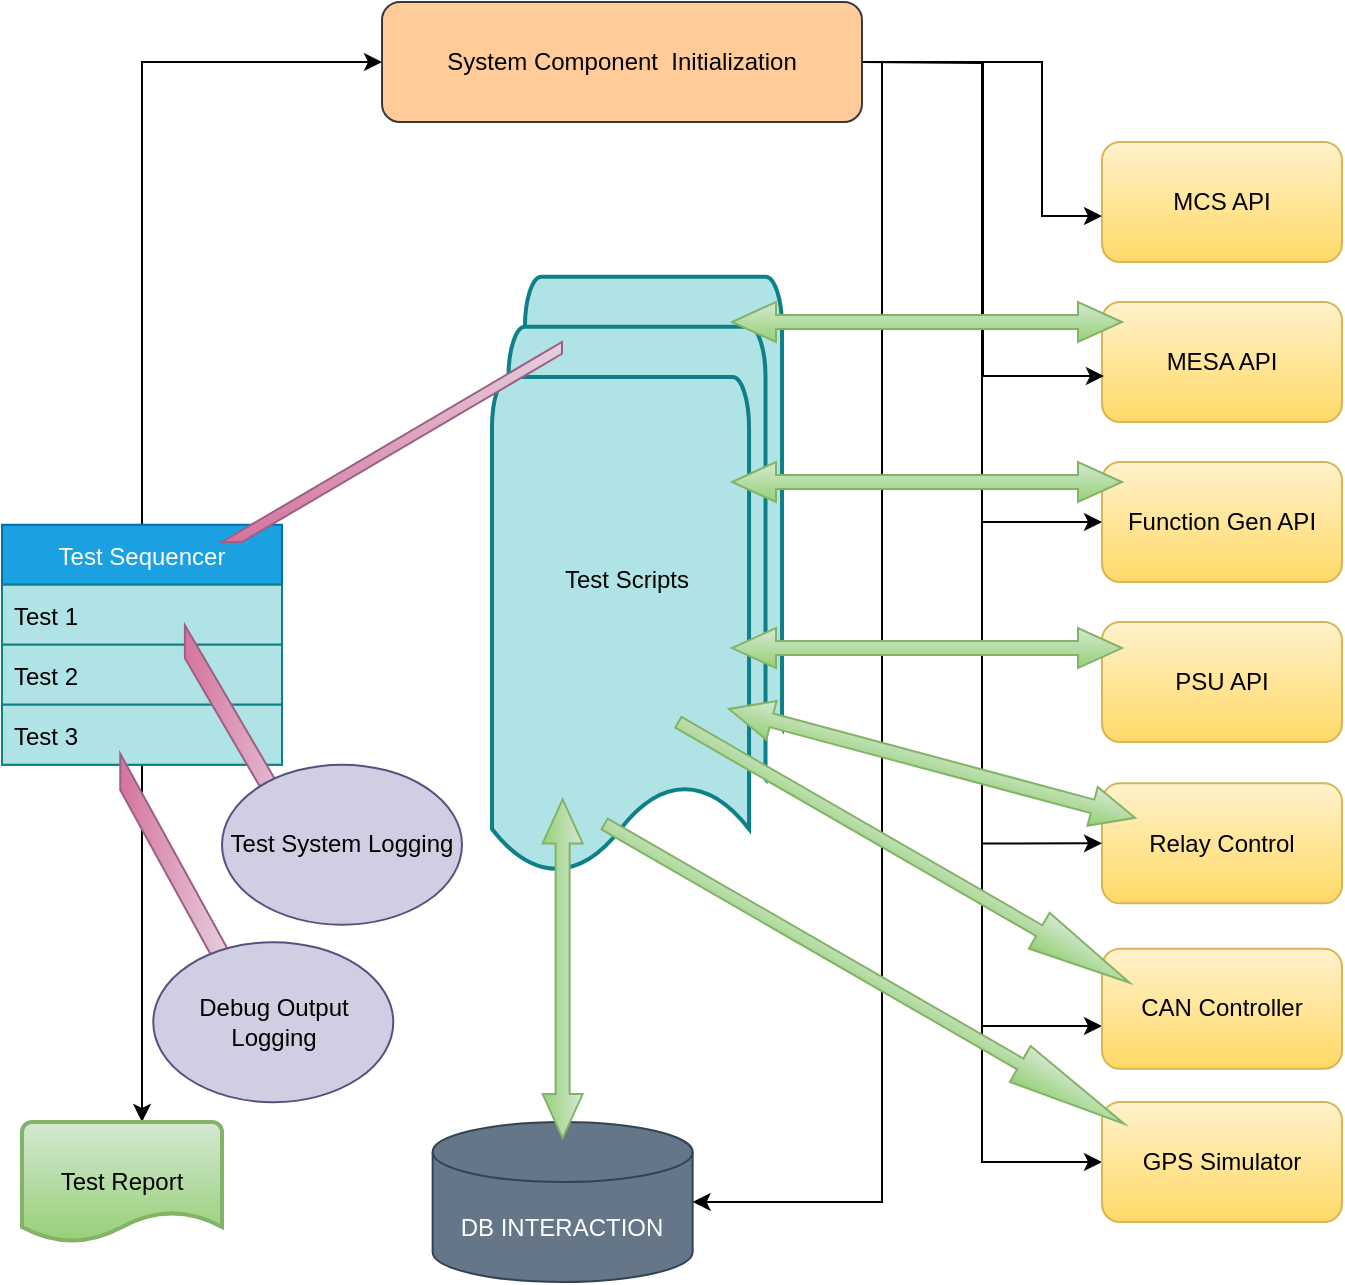 <mxfile version="15.4.1" type="github">
  <diagram id="gMrDqSuDuvuPc_SX7rfT" name="Page-1">
    <mxGraphModel dx="782" dy="681" grid="1" gridSize="10" guides="1" tooltips="1" connect="1" arrows="1" fold="1" page="1" pageScale="1" pageWidth="850" pageHeight="1100" math="0" shadow="0">
      <root>
        <mxCell id="0" />
        <mxCell id="1" parent="0" />
        <mxCell id="lmd7fpeS80V2Vtp8o7P9-2" value="DB INTERACTION" style="shape=cylinder3;whiteSpace=wrap;html=1;boundedLbl=1;backgroundOutline=1;size=15;fillColor=#647687;strokeColor=#314354;fontColor=#ffffff;" vertex="1" parent="1">
          <mxGeometry x="225.32" y="570" width="130" height="80" as="geometry" />
        </mxCell>
        <mxCell id="lmd7fpeS80V2Vtp8o7P9-4" value="MCS API" style="rounded=1;whiteSpace=wrap;html=1;fillColor=#fff2cc;strokeColor=#d6b656;gradientColor=#ffd966;" vertex="1" parent="1">
          <mxGeometry x="560" y="80" width="120" height="60" as="geometry" />
        </mxCell>
        <mxCell id="lmd7fpeS80V2Vtp8o7P9-5" value="MESA API" style="rounded=1;whiteSpace=wrap;html=1;fillColor=#fff2cc;strokeColor=#d6b656;gradientColor=#ffd966;" vertex="1" parent="1">
          <mxGeometry x="560" y="160" width="120" height="60" as="geometry" />
        </mxCell>
        <mxCell id="lmd7fpeS80V2Vtp8o7P9-6" value="Function Gen API" style="rounded=1;whiteSpace=wrap;html=1;fillColor=#fff2cc;strokeColor=#d6b656;gradientColor=#ffd966;" vertex="1" parent="1">
          <mxGeometry x="560" y="240" width="120" height="60" as="geometry" />
        </mxCell>
        <mxCell id="lmd7fpeS80V2Vtp8o7P9-7" value="PSU API" style="rounded=1;whiteSpace=wrap;html=1;fillColor=#fff2cc;strokeColor=#d6b656;gradientColor=#ffd966;" vertex="1" parent="1">
          <mxGeometry x="560" y="320" width="120" height="60" as="geometry" />
        </mxCell>
        <mxCell id="lmd7fpeS80V2Vtp8o7P9-42" style="edgeStyle=orthogonalEdgeStyle;rounded=0;orthogonalLoop=1;jettySize=auto;html=1;entryX=0;entryY=0.5;entryDx=0;entryDy=0;exitX=0.5;exitY=0;exitDx=0;exitDy=0;" edge="1" parent="1" source="lmd7fpeS80V2Vtp8o7P9-9" target="lmd7fpeS80V2Vtp8o7P9-34">
          <mxGeometry relative="1" as="geometry" />
        </mxCell>
        <mxCell id="lmd7fpeS80V2Vtp8o7P9-68" style="edgeStyle=orthogonalEdgeStyle;rounded=0;orthogonalLoop=1;jettySize=auto;html=1;entryX=0.6;entryY=0;entryDx=0;entryDy=0;entryPerimeter=0;" edge="1" parent="1" source="lmd7fpeS80V2Vtp8o7P9-9" target="lmd7fpeS80V2Vtp8o7P9-67">
          <mxGeometry relative="1" as="geometry" />
        </mxCell>
        <mxCell id="lmd7fpeS80V2Vtp8o7P9-9" value="Test Sequencer" style="swimlane;fontStyle=0;childLayout=stackLayout;horizontal=1;startSize=30;horizontalStack=0;resizeParent=1;resizeParentMax=0;resizeLast=0;collapsible=1;marginBottom=0;fillColor=#1ba1e2;strokeColor=#006EAF;fontColor=#ffffff;" vertex="1" parent="1">
          <mxGeometry x="10" y="271.36" width="140" height="120" as="geometry" />
        </mxCell>
        <mxCell id="lmd7fpeS80V2Vtp8o7P9-10" value="Test 1" style="text;strokeColor=#0e8088;fillColor=#b0e3e6;align=left;verticalAlign=middle;spacingLeft=4;spacingRight=4;overflow=hidden;points=[[0,0.5],[1,0.5]];portConstraint=eastwest;rotatable=0;" vertex="1" parent="lmd7fpeS80V2Vtp8o7P9-9">
          <mxGeometry y="30" width="140" height="30" as="geometry" />
        </mxCell>
        <mxCell id="lmd7fpeS80V2Vtp8o7P9-11" value="Test 2" style="text;strokeColor=#0e8088;fillColor=#b0e3e6;align=left;verticalAlign=middle;spacingLeft=4;spacingRight=4;overflow=hidden;points=[[0,0.5],[1,0.5]];portConstraint=eastwest;rotatable=0;" vertex="1" parent="lmd7fpeS80V2Vtp8o7P9-9">
          <mxGeometry y="60" width="140" height="30" as="geometry" />
        </mxCell>
        <mxCell id="lmd7fpeS80V2Vtp8o7P9-12" value="Test 3" style="text;strokeColor=#0e8088;fillColor=#b0e3e6;align=left;verticalAlign=middle;spacingLeft=4;spacingRight=4;overflow=hidden;points=[[0,0.5],[1,0.5]];portConstraint=eastwest;rotatable=0;" vertex="1" parent="lmd7fpeS80V2Vtp8o7P9-9">
          <mxGeometry y="90" width="140" height="30" as="geometry" />
        </mxCell>
        <mxCell id="lmd7fpeS80V2Vtp8o7P9-13" value="Test Scripts&amp;nbsp; &amp;nbsp;" style="strokeWidth=2;html=1;shape=mxgraph.flowchart.multi-document;whiteSpace=wrap;fillColor=#b0e3e6;strokeColor=#0e8088;" vertex="1" parent="1">
          <mxGeometry x="255" y="147.32" width="145" height="302.68" as="geometry" />
        </mxCell>
        <mxCell id="lmd7fpeS80V2Vtp8o7P9-15" value="" style="verticalLabelPosition=bottom;verticalAlign=top;html=1;shape=mxgraph.basic.diag_stripe;dx=10;gradientColor=#d5739d;fillColor=#e6d0de;strokeColor=#996185;" vertex="1" parent="1">
          <mxGeometry x="120" y="180" width="170" height="100" as="geometry" />
        </mxCell>
        <mxCell id="lmd7fpeS80V2Vtp8o7P9-28" value="" style="verticalLabelPosition=bottom;verticalAlign=top;html=1;shape=mxgraph.basic.diag_stripe;dx=10;rotation=90;gradientColor=#d5739d;fillColor=#e6d0de;strokeColor=#996185;" vertex="1" parent="1">
          <mxGeometry x="80" y="343.02" width="103.26" height="60.35" as="geometry" />
        </mxCell>
        <mxCell id="lmd7fpeS80V2Vtp8o7P9-30" value="Test System Logging" style="ellipse;whiteSpace=wrap;html=1;fillColor=#d0cee2;strokeColor=#56517e;" vertex="1" parent="1">
          <mxGeometry x="120" y="391.36" width="120" height="80" as="geometry" />
        </mxCell>
        <mxCell id="lmd7fpeS80V2Vtp8o7P9-31" value="Relay Control" style="rounded=1;whiteSpace=wrap;html=1;fillColor=#fff2cc;strokeColor=#d6b656;gradientColor=#ffd966;" vertex="1" parent="1">
          <mxGeometry x="560" y="400.68" width="120" height="60" as="geometry" />
        </mxCell>
        <mxCell id="lmd7fpeS80V2Vtp8o7P9-39" style="edgeStyle=orthogonalEdgeStyle;rounded=0;orthogonalLoop=1;jettySize=auto;html=1;" edge="1" parent="1" source="lmd7fpeS80V2Vtp8o7P9-34">
          <mxGeometry relative="1" as="geometry">
            <mxPoint x="560" y="117" as="targetPoint" />
            <Array as="points">
              <mxPoint x="530" y="40" />
              <mxPoint x="530" y="117" />
            </Array>
          </mxGeometry>
        </mxCell>
        <mxCell id="lmd7fpeS80V2Vtp8o7P9-43" style="edgeStyle=orthogonalEdgeStyle;rounded=0;orthogonalLoop=1;jettySize=auto;html=1;entryX=0.008;entryY=0.617;entryDx=0;entryDy=0;entryPerimeter=0;" edge="1" parent="1" target="lmd7fpeS80V2Vtp8o7P9-5">
          <mxGeometry relative="1" as="geometry">
            <mxPoint x="510" y="200" as="targetPoint" />
            <mxPoint x="440" y="40" as="sourcePoint" />
          </mxGeometry>
        </mxCell>
        <mxCell id="lmd7fpeS80V2Vtp8o7P9-44" style="edgeStyle=orthogonalEdgeStyle;rounded=0;orthogonalLoop=1;jettySize=auto;html=1;entryX=0;entryY=0.5;entryDx=0;entryDy=0;" edge="1" parent="1" source="lmd7fpeS80V2Vtp8o7P9-34" target="lmd7fpeS80V2Vtp8o7P9-6">
          <mxGeometry relative="1" as="geometry" />
        </mxCell>
        <mxCell id="lmd7fpeS80V2Vtp8o7P9-45" style="edgeStyle=orthogonalEdgeStyle;rounded=0;orthogonalLoop=1;jettySize=auto;html=1;entryX=0;entryY=0.5;entryDx=0;entryDy=0;" edge="1" parent="1" source="lmd7fpeS80V2Vtp8o7P9-34" target="lmd7fpeS80V2Vtp8o7P9-31">
          <mxGeometry relative="1" as="geometry" />
        </mxCell>
        <mxCell id="lmd7fpeS80V2Vtp8o7P9-78" style="edgeStyle=orthogonalEdgeStyle;rounded=0;orthogonalLoop=1;jettySize=auto;html=1;entryX=0;entryY=0.644;entryDx=0;entryDy=0;entryPerimeter=0;" edge="1" parent="1" source="lmd7fpeS80V2Vtp8o7P9-34" target="lmd7fpeS80V2Vtp8o7P9-69">
          <mxGeometry relative="1" as="geometry" />
        </mxCell>
        <mxCell id="lmd7fpeS80V2Vtp8o7P9-82" style="edgeStyle=orthogonalEdgeStyle;rounded=0;orthogonalLoop=1;jettySize=auto;html=1;entryX=0;entryY=0.5;entryDx=0;entryDy=0;" edge="1" parent="1" source="lmd7fpeS80V2Vtp8o7P9-34" target="lmd7fpeS80V2Vtp8o7P9-72">
          <mxGeometry relative="1" as="geometry" />
        </mxCell>
        <mxCell id="lmd7fpeS80V2Vtp8o7P9-83" style="edgeStyle=orthogonalEdgeStyle;rounded=0;orthogonalLoop=1;jettySize=auto;html=1;entryX=1;entryY=0.5;entryDx=0;entryDy=0;entryPerimeter=0;" edge="1" parent="1" source="lmd7fpeS80V2Vtp8o7P9-34" target="lmd7fpeS80V2Vtp8o7P9-2">
          <mxGeometry relative="1" as="geometry">
            <Array as="points">
              <mxPoint x="450" y="40" />
              <mxPoint x="450" y="610" />
            </Array>
          </mxGeometry>
        </mxCell>
        <mxCell id="lmd7fpeS80V2Vtp8o7P9-34" value="System Component&amp;nbsp; Initialization" style="rounded=1;whiteSpace=wrap;html=1;fillColor=#ffcc99;strokeColor=#36393d;" vertex="1" parent="1">
          <mxGeometry x="200" y="10" width="240" height="60" as="geometry" />
        </mxCell>
        <mxCell id="lmd7fpeS80V2Vtp8o7P9-47" value="" style="verticalLabelPosition=bottom;verticalAlign=top;html=1;shape=mxgraph.basic.diag_stripe;dx=10;rotation=90;gradientColor=#d5739d;fillColor=#e6d0de;strokeColor=#996185;" vertex="1" parent="1">
          <mxGeometry x="46.63" y="408.37" width="100" height="55" as="geometry" />
        </mxCell>
        <mxCell id="lmd7fpeS80V2Vtp8o7P9-48" value="Debug Output Logging" style="ellipse;whiteSpace=wrap;html=1;fillColor=#d0cee2;strokeColor=#56517e;" vertex="1" parent="1">
          <mxGeometry x="85.64" y="480.11" width="120" height="80" as="geometry" />
        </mxCell>
        <mxCell id="lmd7fpeS80V2Vtp8o7P9-53" value="" style="html=1;shadow=0;dashed=0;align=center;verticalAlign=middle;shape=mxgraph.arrows2.twoWayArrow;dy=0.65;dx=22;gradientColor=#97d077;fillColor=#d5e8d4;strokeColor=#82b366;" vertex="1" parent="1">
          <mxGeometry x="375" y="160" width="195" height="20" as="geometry" />
        </mxCell>
        <mxCell id="lmd7fpeS80V2Vtp8o7P9-56" value="" style="html=1;shadow=0;dashed=0;align=center;verticalAlign=middle;shape=mxgraph.arrows2.twoWayArrow;dy=0.65;dx=22;gradientColor=#97d077;fillColor=#d5e8d4;strokeColor=#82b366;" vertex="1" parent="1">
          <mxGeometry x="375" y="240" width="195" height="20" as="geometry" />
        </mxCell>
        <mxCell id="lmd7fpeS80V2Vtp8o7P9-57" value="" style="html=1;shadow=0;dashed=0;align=center;verticalAlign=middle;shape=mxgraph.arrows2.twoWayArrow;dy=0.65;dx=22;gradientColor=#97d077;fillColor=#d5e8d4;strokeColor=#82b366;" vertex="1" parent="1">
          <mxGeometry x="375" y="323.02" width="195" height="20" as="geometry" />
        </mxCell>
        <mxCell id="lmd7fpeS80V2Vtp8o7P9-58" value="" style="html=1;shadow=0;dashed=0;align=center;verticalAlign=middle;shape=mxgraph.arrows2.twoWayArrow;dy=0.65;dx=22;rotation=15;gradientColor=#97d077;fillColor=#d5e8d4;strokeColor=#82b366;" vertex="1" parent="1">
          <mxGeometry x="369.91" y="380.68" width="210.21" height="20" as="geometry" />
        </mxCell>
        <mxCell id="lmd7fpeS80V2Vtp8o7P9-59" value="" style="html=1;shadow=0;dashed=0;align=center;verticalAlign=middle;shape=mxgraph.arrows2.twoWayArrow;dy=0.65;dx=22;rotation=90;gradientColor=#97d077;fillColor=#d5e8d4;strokeColor=#82b366;" vertex="1" parent="1">
          <mxGeometry x="205.64" y="483.37" width="169.36" height="20" as="geometry" />
        </mxCell>
        <mxCell id="lmd7fpeS80V2Vtp8o7P9-67" value="Test Report" style="strokeWidth=2;html=1;shape=mxgraph.flowchart.document2;whiteSpace=wrap;size=0.25;fillColor=#d5e8d4;gradientColor=#97d077;strokeColor=#82b366;" vertex="1" parent="1">
          <mxGeometry x="20" y="570" width="100" height="60" as="geometry" />
        </mxCell>
        <mxCell id="lmd7fpeS80V2Vtp8o7P9-69" value="CAN Controller" style="rounded=1;whiteSpace=wrap;html=1;fillColor=#fff2cc;strokeColor=#d6b656;gradientColor=#ffd966;" vertex="1" parent="1">
          <mxGeometry x="560" y="483.37" width="120" height="60" as="geometry" />
        </mxCell>
        <mxCell id="lmd7fpeS80V2Vtp8o7P9-72" value="GPS Simulator" style="rounded=1;whiteSpace=wrap;html=1;fillColor=#fff2cc;strokeColor=#d6b656;gradientColor=#ffd966;" vertex="1" parent="1">
          <mxGeometry x="560" y="560" width="120" height="60" as="geometry" />
        </mxCell>
        <mxCell id="lmd7fpeS80V2Vtp8o7P9-77" value="" style="shape=singleArrow;whiteSpace=wrap;html=1;rotation=30;gradientColor=#97d077;fillColor=#d5e8d4;strokeColor=#82b366;" vertex="1" parent="1">
          <mxGeometry x="291.18" y="485.61" width="300" height="20.71" as="geometry" />
        </mxCell>
        <mxCell id="lmd7fpeS80V2Vtp8o7P9-74" value="" style="shape=singleArrow;whiteSpace=wrap;html=1;rotation=30;gradientColor=#97d077;fillColor=#d5e8d4;strokeColor=#82b366;" vertex="1" parent="1">
          <mxGeometry x="330.76" y="424.9" width="260.42" height="20.71" as="geometry" />
        </mxCell>
      </root>
    </mxGraphModel>
  </diagram>
</mxfile>
